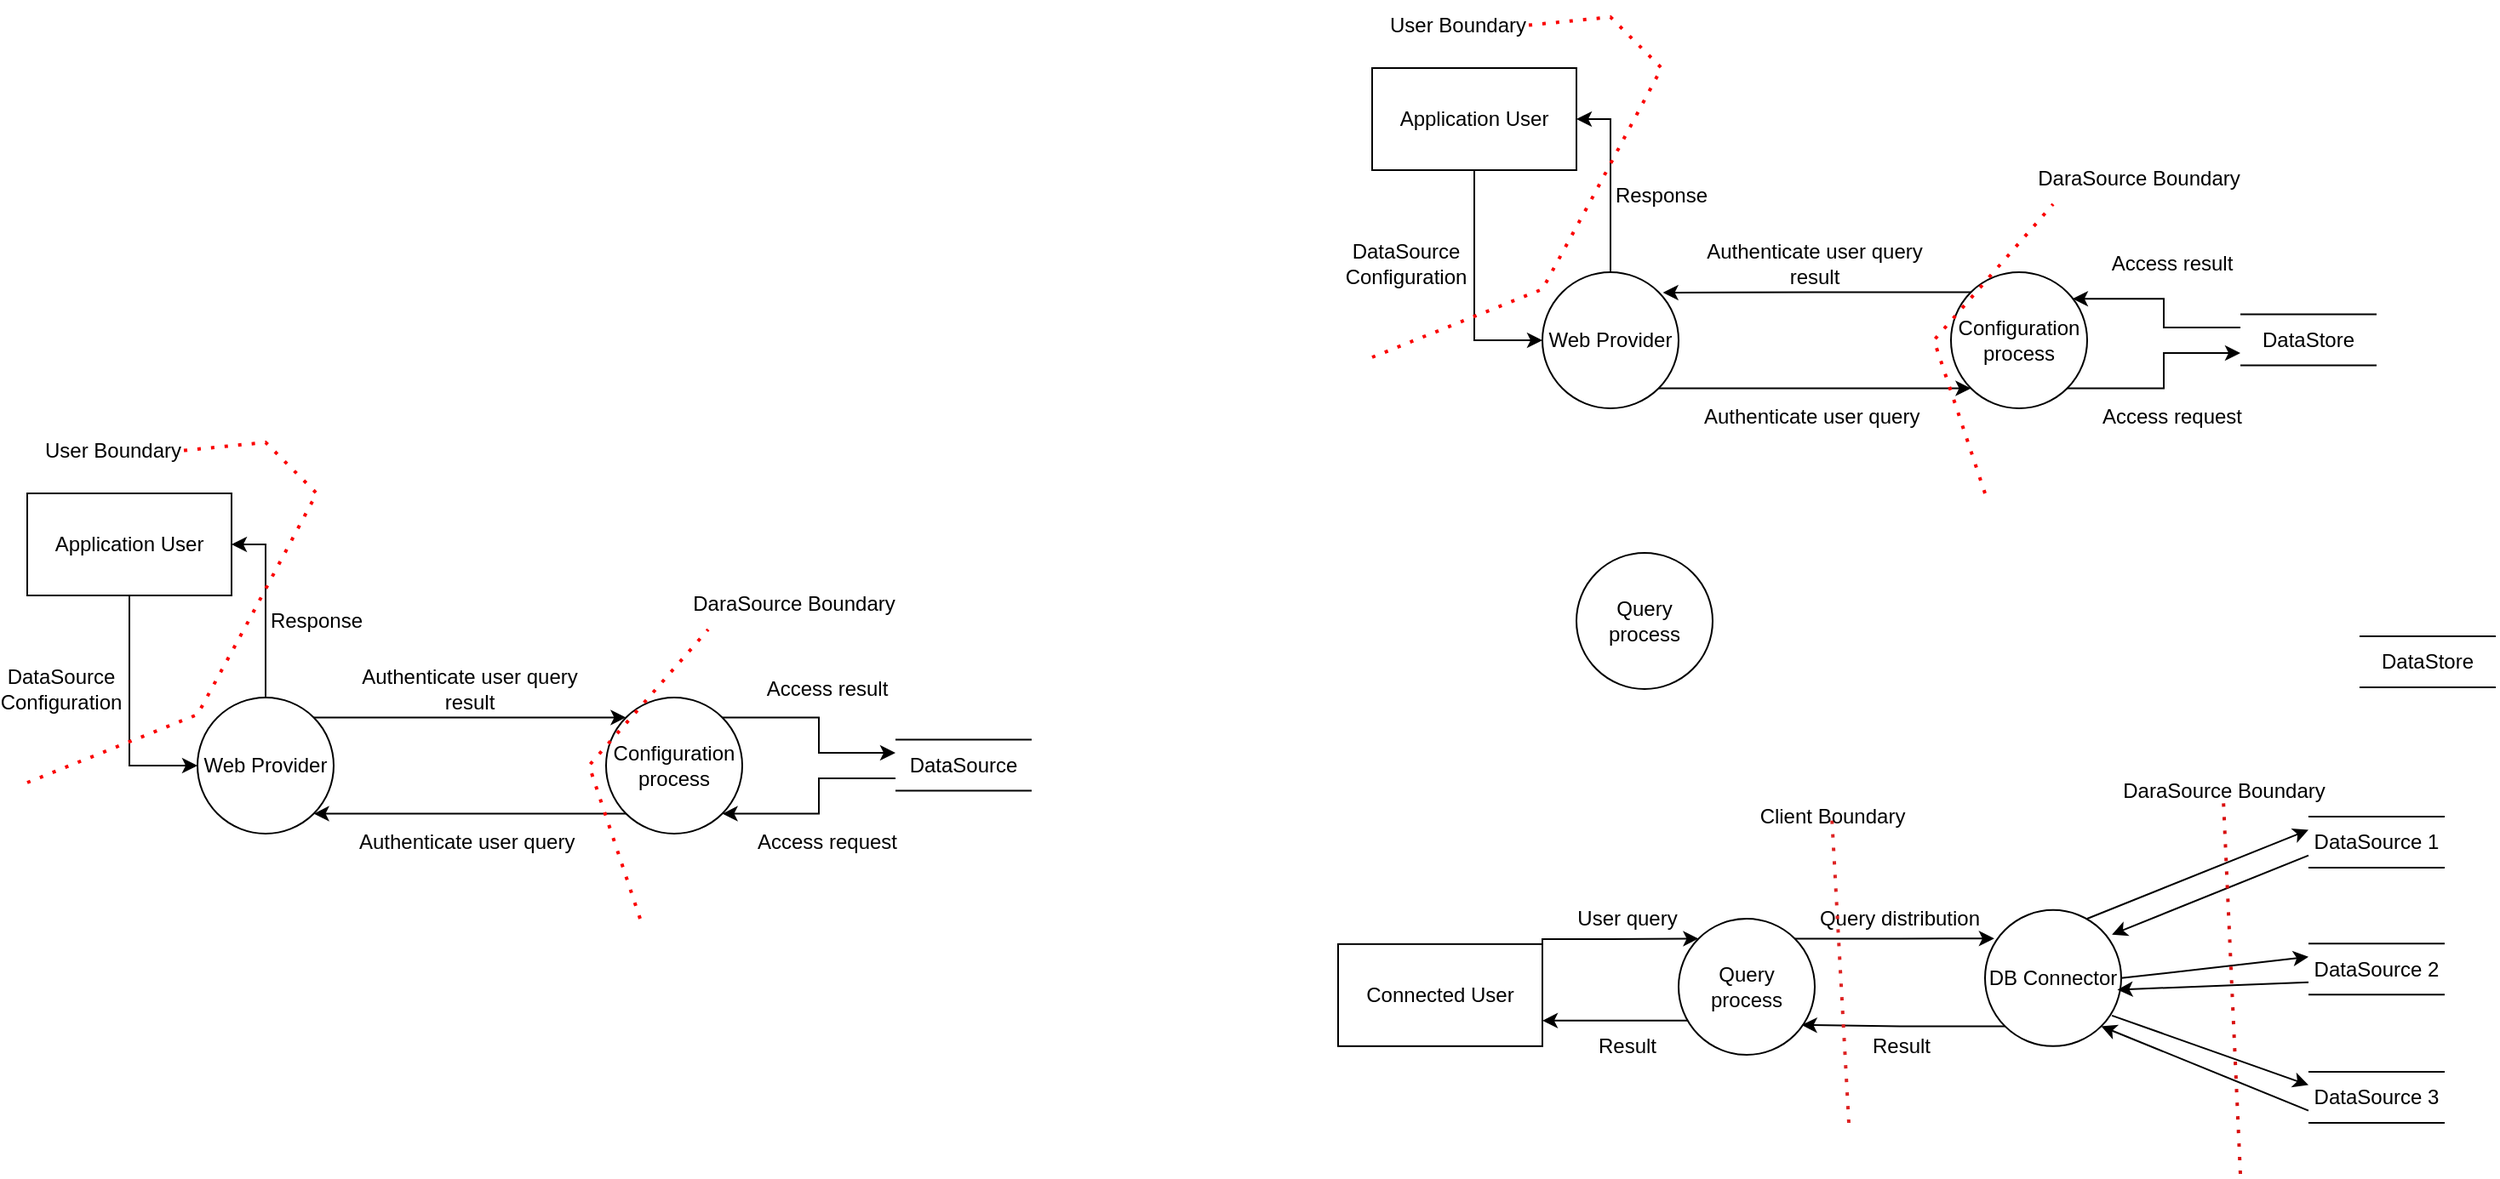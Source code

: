 <mxfile version="22.0.4" type="github">
  <diagram name="Page-1" id="KxxRQe7MvwTwxmULXc3m">
    <mxGraphModel dx="1221" dy="622" grid="1" gridSize="10" guides="1" tooltips="1" connect="1" arrows="1" fold="1" page="1" pageScale="1" pageWidth="827" pageHeight="1169" math="0" shadow="0">
      <root>
        <mxCell id="0" />
        <mxCell id="1" parent="0" />
        <mxCell id="5sAkKON1IDQy0JBUdRcq-104" style="edgeStyle=orthogonalEdgeStyle;rounded=0;orthogonalLoop=1;jettySize=auto;html=1;exitX=1;exitY=0.25;exitDx=0;exitDy=0;entryX=0;entryY=0;entryDx=0;entryDy=0;" parent="1" source="5sAkKON1IDQy0JBUdRcq-2" target="5sAkKON1IDQy0JBUdRcq-89" edge="1">
          <mxGeometry relative="1" as="geometry">
            <Array as="points">
              <mxPoint x="960" y="682" />
              <mxPoint x="1000" y="682" />
            </Array>
          </mxGeometry>
        </mxCell>
        <mxCell id="5sAkKON1IDQy0JBUdRcq-2" value="&lt;font&gt;Connected User&lt;/font&gt;" style="rounded=0;whiteSpace=wrap;html=1;fontFamily=Helvetica;" parent="1" vertex="1">
          <mxGeometry x="840" y="684.92" width="120" height="60" as="geometry" />
        </mxCell>
        <mxCell id="5sAkKON1IDQy0JBUdRcq-44" style="edgeStyle=orthogonalEdgeStyle;rounded=0;orthogonalLoop=1;jettySize=auto;html=1;entryX=0;entryY=0.5;entryDx=0;entryDy=0;fontFamily=Helvetica;" parent="1" source="5sAkKON1IDQy0JBUdRcq-45" target="5sAkKON1IDQy0JBUdRcq-48" edge="1">
          <mxGeometry relative="1" as="geometry">
            <Array as="points">
              <mxPoint x="130" y="580" />
            </Array>
          </mxGeometry>
        </mxCell>
        <mxCell id="5sAkKON1IDQy0JBUdRcq-45" value="&lt;font&gt;Application User&lt;/font&gt;" style="rounded=0;whiteSpace=wrap;html=1;fontFamily=Helvetica;" parent="1" vertex="1">
          <mxGeometry x="70" y="420" width="120" height="60" as="geometry" />
        </mxCell>
        <mxCell id="5sAkKON1IDQy0JBUdRcq-46" style="edgeStyle=orthogonalEdgeStyle;rounded=0;orthogonalLoop=1;jettySize=auto;html=1;exitX=1;exitY=0;exitDx=0;exitDy=0;entryX=0;entryY=0;entryDx=0;entryDy=0;fontFamily=Helvetica;" parent="1" source="5sAkKON1IDQy0JBUdRcq-48" target="5sAkKON1IDQy0JBUdRcq-52" edge="1">
          <mxGeometry relative="1" as="geometry" />
        </mxCell>
        <mxCell id="5sAkKON1IDQy0JBUdRcq-47" style="edgeStyle=orthogonalEdgeStyle;rounded=0;orthogonalLoop=1;jettySize=auto;html=1;entryX=1;entryY=0.5;entryDx=0;entryDy=0;fontFamily=Helvetica;" parent="1" source="5sAkKON1IDQy0JBUdRcq-48" target="5sAkKON1IDQy0JBUdRcq-45" edge="1">
          <mxGeometry relative="1" as="geometry" />
        </mxCell>
        <mxCell id="5sAkKON1IDQy0JBUdRcq-48" value="&lt;font&gt;Web Provider&lt;/font&gt;" style="ellipse;whiteSpace=wrap;html=1;aspect=fixed;fontFamily=Helvetica;" parent="1" vertex="1">
          <mxGeometry x="170" y="540" width="80" height="80" as="geometry" />
        </mxCell>
        <mxCell id="5sAkKON1IDQy0JBUdRcq-49" value="&lt;font&gt;DataSource&lt;br&gt;Configuration&lt;/font&gt;" style="text;html=1;strokeColor=none;fillColor=none;align=center;verticalAlign=middle;whiteSpace=wrap;rounded=0;fontFamily=Helvetica;" parent="1" vertex="1">
          <mxGeometry x="60" y="520" width="60" height="30" as="geometry" />
        </mxCell>
        <mxCell id="5sAkKON1IDQy0JBUdRcq-50" style="edgeStyle=orthogonalEdgeStyle;rounded=0;orthogonalLoop=1;jettySize=auto;html=1;exitX=0;exitY=1;exitDx=0;exitDy=0;entryX=1;entryY=1;entryDx=0;entryDy=0;fontFamily=Helvetica;" parent="1" source="5sAkKON1IDQy0JBUdRcq-52" target="5sAkKON1IDQy0JBUdRcq-48" edge="1">
          <mxGeometry relative="1" as="geometry" />
        </mxCell>
        <mxCell id="5sAkKON1IDQy0JBUdRcq-51" style="edgeStyle=orthogonalEdgeStyle;rounded=0;orthogonalLoop=1;jettySize=auto;html=1;exitX=1;exitY=0;exitDx=0;exitDy=0;entryX=0;entryY=0.25;entryDx=0;entryDy=0;fontFamily=Helvetica;" parent="1" source="5sAkKON1IDQy0JBUdRcq-52" target="5sAkKON1IDQy0JBUdRcq-59" edge="1">
          <mxGeometry relative="1" as="geometry" />
        </mxCell>
        <mxCell id="5sAkKON1IDQy0JBUdRcq-52" value="Сonfiguration process" style="ellipse;whiteSpace=wrap;html=1;aspect=fixed;fontFamily=Helvetica;" parent="1" vertex="1">
          <mxGeometry x="410" y="540" width="80" height="80" as="geometry" />
        </mxCell>
        <mxCell id="5sAkKON1IDQy0JBUdRcq-53" value="Authenticate user query result" style="text;html=1;strokeColor=none;fillColor=none;align=center;verticalAlign=middle;whiteSpace=wrap;rounded=0;fontFamily=Helvetica;" parent="1" vertex="1">
          <mxGeometry x="260" y="520" width="140" height="30" as="geometry" />
        </mxCell>
        <mxCell id="5sAkKON1IDQy0JBUdRcq-54" value="Authenticate user query&amp;nbsp;" style="text;html=1;strokeColor=none;fillColor=none;align=center;verticalAlign=middle;whiteSpace=wrap;rounded=0;fontFamily=Helvetica;" parent="1" vertex="1">
          <mxGeometry x="260" y="610" width="140" height="30" as="geometry" />
        </mxCell>
        <mxCell id="5sAkKON1IDQy0JBUdRcq-55" value="&lt;font&gt;Response&lt;/font&gt;" style="text;html=1;strokeColor=none;fillColor=none;align=center;verticalAlign=middle;whiteSpace=wrap;rounded=0;fontFamily=Helvetica;" parent="1" vertex="1">
          <mxGeometry x="170" y="480" width="140" height="30" as="geometry" />
        </mxCell>
        <mxCell id="5sAkKON1IDQy0JBUdRcq-56" value="" style="endArrow=none;html=1;rounded=0;fontFamily=Helvetica;" parent="1" edge="1">
          <mxGeometry width="50" height="50" relative="1" as="geometry">
            <mxPoint x="580" y="564.7" as="sourcePoint" />
            <mxPoint x="660" y="564.7" as="targetPoint" />
          </mxGeometry>
        </mxCell>
        <mxCell id="5sAkKON1IDQy0JBUdRcq-57" value="" style="endArrow=none;html=1;rounded=0;fontFamily=Helvetica;" parent="1" edge="1">
          <mxGeometry width="50" height="50" relative="1" as="geometry">
            <mxPoint x="580" y="594.7" as="sourcePoint" />
            <mxPoint x="660" y="594.7" as="targetPoint" />
          </mxGeometry>
        </mxCell>
        <mxCell id="5sAkKON1IDQy0JBUdRcq-58" style="edgeStyle=orthogonalEdgeStyle;rounded=0;orthogonalLoop=1;jettySize=auto;html=1;exitX=0;exitY=0.75;exitDx=0;exitDy=0;entryX=1;entryY=1;entryDx=0;entryDy=0;fontFamily=Helvetica;" parent="1" source="5sAkKON1IDQy0JBUdRcq-59" target="5sAkKON1IDQy0JBUdRcq-52" edge="1">
          <mxGeometry relative="1" as="geometry" />
        </mxCell>
        <mxCell id="5sAkKON1IDQy0JBUdRcq-59" value="DataSource" style="text;html=1;strokeColor=none;fillColor=none;align=center;verticalAlign=middle;whiteSpace=wrap;rounded=0;fontFamily=Helvetica;" parent="1" vertex="1">
          <mxGeometry x="580" y="565" width="80" height="30" as="geometry" />
        </mxCell>
        <mxCell id="5sAkKON1IDQy0JBUdRcq-60" value="Access request" style="text;html=1;strokeColor=none;fillColor=none;align=center;verticalAlign=middle;whiteSpace=wrap;rounded=0;fontFamily=Helvetica;" parent="1" vertex="1">
          <mxGeometry x="470" y="610" width="140" height="30" as="geometry" />
        </mxCell>
        <mxCell id="5sAkKON1IDQy0JBUdRcq-61" value="Access result" style="text;html=1;strokeColor=none;fillColor=none;align=center;verticalAlign=middle;whiteSpace=wrap;rounded=0;fontFamily=Helvetica;" parent="1" vertex="1">
          <mxGeometry x="470" y="520" width="140" height="30" as="geometry" />
        </mxCell>
        <mxCell id="5sAkKON1IDQy0JBUdRcq-62" value="" style="endArrow=none;dashed=1;html=1;dashPattern=1 3;strokeWidth=2;rounded=0;strokeColor=#fa0000;" parent="1" edge="1">
          <mxGeometry width="50" height="50" relative="1" as="geometry">
            <mxPoint x="70" y="590" as="sourcePoint" />
            <mxPoint x="160" y="395" as="targetPoint" />
            <Array as="points">
              <mxPoint x="170" y="550" />
              <mxPoint x="200" y="495" />
              <mxPoint x="240" y="420" />
              <mxPoint x="210" y="390" />
            </Array>
          </mxGeometry>
        </mxCell>
        <mxCell id="5sAkKON1IDQy0JBUdRcq-63" value="DaraSource Boundary&lt;br&gt;" style="text;html=1;align=center;verticalAlign=middle;resizable=0;points=[];autosize=1;strokeColor=none;fillColor=none;" parent="1" vertex="1">
          <mxGeometry x="450" y="470" width="140" height="30" as="geometry" />
        </mxCell>
        <mxCell id="5sAkKON1IDQy0JBUdRcq-64" value="" style="endArrow=none;dashed=1;html=1;dashPattern=1 3;strokeWidth=2;rounded=0;strokeColor=#fa0000;" parent="1" edge="1">
          <mxGeometry width="50" height="50" relative="1" as="geometry">
            <mxPoint x="430" y="670" as="sourcePoint" />
            <mxPoint x="470" y="500" as="targetPoint" />
            <Array as="points">
              <mxPoint x="400" y="580" />
            </Array>
          </mxGeometry>
        </mxCell>
        <mxCell id="5sAkKON1IDQy0JBUdRcq-65" value="User Boundary" style="text;html=1;align=center;verticalAlign=middle;resizable=0;points=[];autosize=1;strokeColor=none;fillColor=none;" parent="1" vertex="1">
          <mxGeometry x="70" y="380" width="100" height="30" as="geometry" />
        </mxCell>
        <mxCell id="5sAkKON1IDQy0JBUdRcq-66" style="edgeStyle=orthogonalEdgeStyle;rounded=0;orthogonalLoop=1;jettySize=auto;html=1;entryX=0;entryY=0.5;entryDx=0;entryDy=0;fontFamily=Helvetica;" parent="1" source="5sAkKON1IDQy0JBUdRcq-67" target="5sAkKON1IDQy0JBUdRcq-70" edge="1">
          <mxGeometry relative="1" as="geometry">
            <Array as="points">
              <mxPoint x="920" y="330" />
            </Array>
          </mxGeometry>
        </mxCell>
        <mxCell id="5sAkKON1IDQy0JBUdRcq-67" value="&lt;font&gt;Application User&lt;/font&gt;" style="rounded=0;whiteSpace=wrap;html=1;fontFamily=Helvetica;" parent="1" vertex="1">
          <mxGeometry x="860" y="170" width="120" height="60" as="geometry" />
        </mxCell>
        <mxCell id="5sAkKON1IDQy0JBUdRcq-68" style="edgeStyle=orthogonalEdgeStyle;rounded=0;orthogonalLoop=1;jettySize=auto;html=1;exitX=0;exitY=0;exitDx=0;exitDy=0;entryX=0.885;entryY=0.15;entryDx=0;entryDy=0;fontFamily=Helvetica;entryPerimeter=0;" parent="1" source="5sAkKON1IDQy0JBUdRcq-74" target="5sAkKON1IDQy0JBUdRcq-70" edge="1">
          <mxGeometry relative="1" as="geometry" />
        </mxCell>
        <mxCell id="5sAkKON1IDQy0JBUdRcq-69" style="edgeStyle=orthogonalEdgeStyle;rounded=0;orthogonalLoop=1;jettySize=auto;html=1;entryX=1;entryY=0.5;entryDx=0;entryDy=0;fontFamily=Helvetica;" parent="1" source="5sAkKON1IDQy0JBUdRcq-70" target="5sAkKON1IDQy0JBUdRcq-67" edge="1">
          <mxGeometry relative="1" as="geometry" />
        </mxCell>
        <mxCell id="5sAkKON1IDQy0JBUdRcq-70" value="&lt;font&gt;Web Provider&lt;/font&gt;" style="ellipse;whiteSpace=wrap;html=1;aspect=fixed;fontFamily=Helvetica;" parent="1" vertex="1">
          <mxGeometry x="960" y="290" width="80" height="80" as="geometry" />
        </mxCell>
        <mxCell id="5sAkKON1IDQy0JBUdRcq-71" value="&lt;font&gt;DataSource&lt;br&gt;Configuration&lt;/font&gt;" style="text;html=1;strokeColor=none;fillColor=none;align=center;verticalAlign=middle;whiteSpace=wrap;rounded=0;fontFamily=Helvetica;" parent="1" vertex="1">
          <mxGeometry x="850" y="270" width="60" height="30" as="geometry" />
        </mxCell>
        <mxCell id="5sAkKON1IDQy0JBUdRcq-72" style="edgeStyle=orthogonalEdgeStyle;rounded=0;orthogonalLoop=1;jettySize=auto;html=1;exitX=1;exitY=1;exitDx=0;exitDy=0;entryX=0;entryY=1;entryDx=0;entryDy=0;fontFamily=Helvetica;" parent="1" source="5sAkKON1IDQy0JBUdRcq-70" target="5sAkKON1IDQy0JBUdRcq-74" edge="1">
          <mxGeometry relative="1" as="geometry" />
        </mxCell>
        <mxCell id="5sAkKON1IDQy0JBUdRcq-73" style="edgeStyle=orthogonalEdgeStyle;rounded=0;orthogonalLoop=1;jettySize=auto;html=1;exitX=0;exitY=0.25;exitDx=0;exitDy=0;entryX=0.893;entryY=0.195;entryDx=0;entryDy=0;fontFamily=Helvetica;entryPerimeter=0;" parent="1" source="5sAkKON1IDQy0JBUdRcq-81" target="5sAkKON1IDQy0JBUdRcq-74" edge="1">
          <mxGeometry relative="1" as="geometry" />
        </mxCell>
        <mxCell id="5sAkKON1IDQy0JBUdRcq-74" value="Сonfiguration process" style="ellipse;whiteSpace=wrap;html=1;aspect=fixed;fontFamily=Helvetica;" parent="1" vertex="1">
          <mxGeometry x="1200" y="290" width="80" height="80" as="geometry" />
        </mxCell>
        <mxCell id="5sAkKON1IDQy0JBUdRcq-75" value="Authenticate user query result" style="text;html=1;strokeColor=none;fillColor=none;align=center;verticalAlign=middle;whiteSpace=wrap;rounded=0;fontFamily=Helvetica;" parent="1" vertex="1">
          <mxGeometry x="1050" y="270" width="140" height="30" as="geometry" />
        </mxCell>
        <mxCell id="5sAkKON1IDQy0JBUdRcq-76" value="Authenticate user query&amp;nbsp;" style="text;html=1;strokeColor=none;fillColor=none;align=center;verticalAlign=middle;whiteSpace=wrap;rounded=0;fontFamily=Helvetica;" parent="1" vertex="1">
          <mxGeometry x="1050" y="360" width="140" height="30" as="geometry" />
        </mxCell>
        <mxCell id="5sAkKON1IDQy0JBUdRcq-77" value="&lt;font&gt;Response&lt;/font&gt;" style="text;html=1;strokeColor=none;fillColor=none;align=center;verticalAlign=middle;whiteSpace=wrap;rounded=0;fontFamily=Helvetica;" parent="1" vertex="1">
          <mxGeometry x="960" y="230" width="140" height="30" as="geometry" />
        </mxCell>
        <mxCell id="5sAkKON1IDQy0JBUdRcq-78" value="" style="endArrow=none;html=1;rounded=0;fontFamily=Helvetica;" parent="1" edge="1">
          <mxGeometry width="50" height="50" relative="1" as="geometry">
            <mxPoint x="1370" y="314.7" as="sourcePoint" />
            <mxPoint x="1450" y="314.7" as="targetPoint" />
          </mxGeometry>
        </mxCell>
        <mxCell id="5sAkKON1IDQy0JBUdRcq-79" value="" style="endArrow=none;html=1;rounded=0;fontFamily=Helvetica;" parent="1" edge="1">
          <mxGeometry width="50" height="50" relative="1" as="geometry">
            <mxPoint x="1370" y="344.7" as="sourcePoint" />
            <mxPoint x="1450" y="344.7" as="targetPoint" />
          </mxGeometry>
        </mxCell>
        <mxCell id="5sAkKON1IDQy0JBUdRcq-80" style="edgeStyle=orthogonalEdgeStyle;rounded=0;orthogonalLoop=1;jettySize=auto;html=1;exitX=1;exitY=1;exitDx=0;exitDy=0;fontFamily=Helvetica;entryX=0;entryY=0.75;entryDx=0;entryDy=0;" parent="1" source="5sAkKON1IDQy0JBUdRcq-74" target="5sAkKON1IDQy0JBUdRcq-81" edge="1">
          <mxGeometry relative="1" as="geometry">
            <mxPoint x="1380" y="350" as="targetPoint" />
          </mxGeometry>
        </mxCell>
        <mxCell id="5sAkKON1IDQy0JBUdRcq-81" value="DataStore" style="text;html=1;strokeColor=none;fillColor=none;align=center;verticalAlign=middle;whiteSpace=wrap;rounded=0;fontFamily=Helvetica;" parent="1" vertex="1">
          <mxGeometry x="1370" y="315" width="80" height="30" as="geometry" />
        </mxCell>
        <mxCell id="5sAkKON1IDQy0JBUdRcq-82" value="Access request" style="text;html=1;strokeColor=none;fillColor=none;align=center;verticalAlign=middle;whiteSpace=wrap;rounded=0;fontFamily=Helvetica;" parent="1" vertex="1">
          <mxGeometry x="1260" y="360" width="140" height="30" as="geometry" />
        </mxCell>
        <mxCell id="5sAkKON1IDQy0JBUdRcq-83" value="Access result" style="text;html=1;strokeColor=none;fillColor=none;align=center;verticalAlign=middle;whiteSpace=wrap;rounded=0;fontFamily=Helvetica;" parent="1" vertex="1">
          <mxGeometry x="1260" y="270" width="140" height="30" as="geometry" />
        </mxCell>
        <mxCell id="5sAkKON1IDQy0JBUdRcq-84" value="" style="endArrow=none;dashed=1;html=1;dashPattern=1 3;strokeWidth=2;rounded=0;strokeColor=#fa0000;" parent="1" edge="1">
          <mxGeometry width="50" height="50" relative="1" as="geometry">
            <mxPoint x="860" y="340" as="sourcePoint" />
            <mxPoint x="950" y="145" as="targetPoint" />
            <Array as="points">
              <mxPoint x="960" y="300" />
              <mxPoint x="990" y="245" />
              <mxPoint x="1030" y="170" />
              <mxPoint x="1000" y="140" />
            </Array>
          </mxGeometry>
        </mxCell>
        <mxCell id="5sAkKON1IDQy0JBUdRcq-85" value="DaraSource Boundary&lt;br&gt;" style="text;html=1;align=center;verticalAlign=middle;resizable=0;points=[];autosize=1;strokeColor=none;fillColor=none;" parent="1" vertex="1">
          <mxGeometry x="1240" y="220" width="140" height="30" as="geometry" />
        </mxCell>
        <mxCell id="5sAkKON1IDQy0JBUdRcq-86" value="" style="endArrow=none;dashed=1;html=1;dashPattern=1 3;strokeWidth=2;rounded=0;strokeColor=#fa0000;" parent="1" edge="1">
          <mxGeometry width="50" height="50" relative="1" as="geometry">
            <mxPoint x="1220" y="420" as="sourcePoint" />
            <mxPoint x="1260" y="250" as="targetPoint" />
            <Array as="points">
              <mxPoint x="1190" y="330" />
            </Array>
          </mxGeometry>
        </mxCell>
        <mxCell id="5sAkKON1IDQy0JBUdRcq-87" value="User Boundary" style="text;html=1;align=center;verticalAlign=middle;resizable=0;points=[];autosize=1;strokeColor=none;fillColor=none;" parent="1" vertex="1">
          <mxGeometry x="860" y="130" width="100" height="30" as="geometry" />
        </mxCell>
        <mxCell id="5sAkKON1IDQy0JBUdRcq-88" value="&lt;font&gt;DB Connector&lt;/font&gt;" style="ellipse;whiteSpace=wrap;html=1;aspect=fixed;fontFamily=Helvetica;" parent="1" vertex="1">
          <mxGeometry x="1220" y="664.92" width="80" height="80" as="geometry" />
        </mxCell>
        <mxCell id="5sAkKON1IDQy0JBUdRcq-110" style="edgeStyle=orthogonalEdgeStyle;rounded=0;orthogonalLoop=1;jettySize=auto;html=1;exitX=0;exitY=1;exitDx=0;exitDy=0;entryX=1;entryY=0.75;entryDx=0;entryDy=0;" parent="1" source="5sAkKON1IDQy0JBUdRcq-89" target="5sAkKON1IDQy0JBUdRcq-2" edge="1">
          <mxGeometry relative="1" as="geometry">
            <Array as="points">
              <mxPoint x="1052" y="730" />
            </Array>
          </mxGeometry>
        </mxCell>
        <mxCell id="5sAkKON1IDQy0JBUdRcq-89" value="Query process" style="ellipse;whiteSpace=wrap;html=1;aspect=fixed;fontFamily=Helvetica;" parent="1" vertex="1">
          <mxGeometry x="1040" y="670" width="80" height="80" as="geometry" />
        </mxCell>
        <mxCell id="5sAkKON1IDQy0JBUdRcq-91" value="" style="endArrow=none;html=1;rounded=0;fontFamily=Helvetica;" parent="1" edge="1">
          <mxGeometry width="50" height="50" relative="1" as="geometry">
            <mxPoint x="1440" y="504.0" as="sourcePoint" />
            <mxPoint x="1520" y="504.0" as="targetPoint" />
          </mxGeometry>
        </mxCell>
        <mxCell id="5sAkKON1IDQy0JBUdRcq-92" value="" style="endArrow=none;html=1;rounded=0;fontFamily=Helvetica;" parent="1" edge="1">
          <mxGeometry width="50" height="50" relative="1" as="geometry">
            <mxPoint x="1440" y="534" as="sourcePoint" />
            <mxPoint x="1520" y="534" as="targetPoint" />
          </mxGeometry>
        </mxCell>
        <mxCell id="5sAkKON1IDQy0JBUdRcq-93" value="DataStore" style="text;html=1;strokeColor=none;fillColor=none;align=center;verticalAlign=middle;whiteSpace=wrap;rounded=0;fontFamily=Helvetica;" parent="1" vertex="1">
          <mxGeometry x="1440" y="504.3" width="80" height="30" as="geometry" />
        </mxCell>
        <mxCell id="5sAkKON1IDQy0JBUdRcq-94" value="" style="endArrow=none;html=1;rounded=0;fontFamily=Helvetica;" parent="1" edge="1">
          <mxGeometry width="50" height="50" relative="1" as="geometry">
            <mxPoint x="1410" y="684.62" as="sourcePoint" />
            <mxPoint x="1490" y="684.62" as="targetPoint" />
          </mxGeometry>
        </mxCell>
        <mxCell id="5sAkKON1IDQy0JBUdRcq-95" value="" style="endArrow=none;html=1;rounded=0;fontFamily=Helvetica;" parent="1" edge="1">
          <mxGeometry width="50" height="50" relative="1" as="geometry">
            <mxPoint x="1410" y="714.62" as="sourcePoint" />
            <mxPoint x="1490" y="714.62" as="targetPoint" />
          </mxGeometry>
        </mxCell>
        <mxCell id="5sAkKON1IDQy0JBUdRcq-96" value="DataSource 2" style="text;html=1;strokeColor=none;fillColor=none;align=center;verticalAlign=middle;whiteSpace=wrap;rounded=0;fontFamily=Helvetica;" parent="1" vertex="1">
          <mxGeometry x="1410" y="684.92" width="80" height="30" as="geometry" />
        </mxCell>
        <mxCell id="5sAkKON1IDQy0JBUdRcq-97" value="" style="endArrow=none;html=1;rounded=0;fontFamily=Helvetica;" parent="1" edge="1">
          <mxGeometry width="50" height="50" relative="1" as="geometry">
            <mxPoint x="1410" y="610" as="sourcePoint" />
            <mxPoint x="1490" y="610" as="targetPoint" />
          </mxGeometry>
        </mxCell>
        <mxCell id="5sAkKON1IDQy0JBUdRcq-98" value="" style="endArrow=none;html=1;rounded=0;fontFamily=Helvetica;" parent="1" edge="1">
          <mxGeometry width="50" height="50" relative="1" as="geometry">
            <mxPoint x="1410" y="640" as="sourcePoint" />
            <mxPoint x="1490" y="640" as="targetPoint" />
          </mxGeometry>
        </mxCell>
        <mxCell id="5sAkKON1IDQy0JBUdRcq-99" value="DataSource 1" style="text;html=1;strokeColor=none;fillColor=none;align=center;verticalAlign=middle;whiteSpace=wrap;rounded=0;fontFamily=Helvetica;" parent="1" vertex="1">
          <mxGeometry x="1410" y="610.3" width="80" height="30" as="geometry" />
        </mxCell>
        <mxCell id="5sAkKON1IDQy0JBUdRcq-100" value="Query process" style="ellipse;whiteSpace=wrap;html=1;aspect=fixed;fontFamily=Helvetica;" parent="1" vertex="1">
          <mxGeometry x="980" y="455" width="80" height="80" as="geometry" />
        </mxCell>
        <mxCell id="5sAkKON1IDQy0JBUdRcq-101" value="" style="endArrow=none;html=1;rounded=0;fontFamily=Helvetica;" parent="1" edge="1">
          <mxGeometry width="50" height="50" relative="1" as="geometry">
            <mxPoint x="1410" y="760" as="sourcePoint" />
            <mxPoint x="1490" y="760" as="targetPoint" />
          </mxGeometry>
        </mxCell>
        <mxCell id="5sAkKON1IDQy0JBUdRcq-102" value="" style="endArrow=none;html=1;rounded=0;fontFamily=Helvetica;" parent="1" edge="1">
          <mxGeometry width="50" height="50" relative="1" as="geometry">
            <mxPoint x="1410" y="790" as="sourcePoint" />
            <mxPoint x="1490" y="790" as="targetPoint" />
          </mxGeometry>
        </mxCell>
        <mxCell id="5sAkKON1IDQy0JBUdRcq-103" value="DataSource 3" style="text;html=1;strokeColor=none;fillColor=none;align=center;verticalAlign=middle;whiteSpace=wrap;rounded=0;fontFamily=Helvetica;" parent="1" vertex="1">
          <mxGeometry x="1410" y="760.3" width="80" height="30" as="geometry" />
        </mxCell>
        <mxCell id="5sAkKON1IDQy0JBUdRcq-105" value="User query" style="text;html=1;strokeColor=none;fillColor=none;align=center;verticalAlign=middle;whiteSpace=wrap;rounded=0;fontFamily=Helvetica;" parent="1" vertex="1">
          <mxGeometry x="940" y="654.92" width="140" height="30" as="geometry" />
        </mxCell>
        <mxCell id="5sAkKON1IDQy0JBUdRcq-106" style="edgeStyle=orthogonalEdgeStyle;rounded=0;orthogonalLoop=1;jettySize=auto;html=1;exitX=1;exitY=0;exitDx=0;exitDy=0;entryX=0.068;entryY=0.209;entryDx=0;entryDy=0;entryPerimeter=0;" parent="1" source="5sAkKON1IDQy0JBUdRcq-89" target="5sAkKON1IDQy0JBUdRcq-88" edge="1">
          <mxGeometry relative="1" as="geometry" />
        </mxCell>
        <mxCell id="5sAkKON1IDQy0JBUdRcq-107" value="Query distribution" style="text;html=1;strokeColor=none;fillColor=none;align=center;verticalAlign=middle;whiteSpace=wrap;rounded=0;fontFamily=Helvetica;" parent="1" vertex="1">
          <mxGeometry x="1100" y="654.92" width="140" height="30" as="geometry" />
        </mxCell>
        <mxCell id="5sAkKON1IDQy0JBUdRcq-111" style="edgeStyle=orthogonalEdgeStyle;rounded=0;orthogonalLoop=1;jettySize=auto;html=1;exitX=0;exitY=1;exitDx=0;exitDy=0;entryX=0.904;entryY=0.781;entryDx=0;entryDy=0;entryPerimeter=0;" parent="1" source="5sAkKON1IDQy0JBUdRcq-88" target="5sAkKON1IDQy0JBUdRcq-89" edge="1">
          <mxGeometry relative="1" as="geometry" />
        </mxCell>
        <mxCell id="5sAkKON1IDQy0JBUdRcq-112" value="Result" style="text;html=1;strokeColor=none;fillColor=none;align=center;verticalAlign=middle;whiteSpace=wrap;rounded=0;fontFamily=Helvetica;" parent="1" vertex="1">
          <mxGeometry x="1101" y="730" width="140" height="30" as="geometry" />
        </mxCell>
        <mxCell id="5sAkKON1IDQy0JBUdRcq-114" value="Result" style="text;html=1;strokeColor=none;fillColor=none;align=center;verticalAlign=middle;whiteSpace=wrap;rounded=0;fontFamily=Helvetica;" parent="1" vertex="1">
          <mxGeometry x="940" y="730.3" width="140" height="30" as="geometry" />
        </mxCell>
        <mxCell id="5sAkKON1IDQy0JBUdRcq-115" value="" style="endArrow=classic;html=1;rounded=0;entryX=0;entryY=0.25;entryDx=0;entryDy=0;" parent="1" target="5sAkKON1IDQy0JBUdRcq-99" edge="1">
          <mxGeometry width="50" height="50" relative="1" as="geometry">
            <mxPoint x="1280" y="670" as="sourcePoint" />
            <mxPoint x="1300" y="630" as="targetPoint" />
          </mxGeometry>
        </mxCell>
        <mxCell id="5sAkKON1IDQy0JBUdRcq-118" value="" style="endArrow=classic;html=1;rounded=0;entryX=0.972;entryY=0.585;entryDx=0;entryDy=0;exitX=0;exitY=0.75;exitDx=0;exitDy=0;entryPerimeter=0;" parent="1" source="5sAkKON1IDQy0JBUdRcq-96" target="5sAkKON1IDQy0JBUdRcq-88" edge="1">
          <mxGeometry width="50" height="50" relative="1" as="geometry">
            <mxPoint x="1435.68" y="726.12" as="sourcePoint" />
            <mxPoint x="1330.0" y="730.3" as="targetPoint" />
          </mxGeometry>
        </mxCell>
        <mxCell id="5sAkKON1IDQy0JBUdRcq-119" value="" style="endArrow=classic;html=1;rounded=0;entryX=0.932;entryY=0.18;entryDx=0;entryDy=0;entryPerimeter=0;exitX=0;exitY=0.75;exitDx=0;exitDy=0;" parent="1" source="5sAkKON1IDQy0JBUdRcq-99" target="5sAkKON1IDQy0JBUdRcq-88" edge="1">
          <mxGeometry width="50" height="50" relative="1" as="geometry">
            <mxPoint x="1300" y="690" as="sourcePoint" />
            <mxPoint x="1430" y="638" as="targetPoint" />
          </mxGeometry>
        </mxCell>
        <mxCell id="5sAkKON1IDQy0JBUdRcq-120" value="" style="endArrow=classic;html=1;rounded=0;entryX=0;entryY=0.25;entryDx=0;entryDy=0;exitX=1;exitY=0.5;exitDx=0;exitDy=0;" parent="1" source="5sAkKON1IDQy0JBUdRcq-88" target="5sAkKON1IDQy0JBUdRcq-96" edge="1">
          <mxGeometry width="50" height="50" relative="1" as="geometry">
            <mxPoint x="1310" y="700" as="sourcePoint" />
            <mxPoint x="1440" y="648" as="targetPoint" />
          </mxGeometry>
        </mxCell>
        <mxCell id="5sAkKON1IDQy0JBUdRcq-121" value="" style="endArrow=classic;html=1;rounded=0;entryX=0;entryY=0.25;entryDx=0;entryDy=0;exitX=0.932;exitY=0.775;exitDx=0;exitDy=0;exitPerimeter=0;" parent="1" source="5sAkKON1IDQy0JBUdRcq-88" target="5sAkKON1IDQy0JBUdRcq-103" edge="1">
          <mxGeometry width="50" height="50" relative="1" as="geometry">
            <mxPoint x="1320" y="710" as="sourcePoint" />
            <mxPoint x="1450" y="658" as="targetPoint" />
          </mxGeometry>
        </mxCell>
        <mxCell id="5sAkKON1IDQy0JBUdRcq-122" value="" style="endArrow=classic;html=1;rounded=0;entryX=1;entryY=1;entryDx=0;entryDy=0;exitX=0;exitY=0.75;exitDx=0;exitDy=0;" parent="1" source="5sAkKON1IDQy0JBUdRcq-103" target="5sAkKON1IDQy0JBUdRcq-88" edge="1">
          <mxGeometry width="50" height="50" relative="1" as="geometry">
            <mxPoint x="1330" y="720" as="sourcePoint" />
            <mxPoint x="1460" y="668" as="targetPoint" />
          </mxGeometry>
        </mxCell>
        <mxCell id="5sAkKON1IDQy0JBUdRcq-125" value="" style="endArrow=none;dashed=1;html=1;dashPattern=1 3;strokeWidth=2;rounded=0;strokeColor=#d80e0e;" parent="1" edge="1">
          <mxGeometry width="50" height="50" relative="1" as="geometry">
            <mxPoint x="1370" y="820" as="sourcePoint" />
            <mxPoint x="1360" y="600" as="targetPoint" />
          </mxGeometry>
        </mxCell>
        <mxCell id="5sAkKON1IDQy0JBUdRcq-126" value="" style="endArrow=none;dashed=1;html=1;dashPattern=1 3;strokeWidth=2;rounded=0;strokeColor=#dd2222;" parent="1" edge="1">
          <mxGeometry width="50" height="50" relative="1" as="geometry">
            <mxPoint x="1140" y="790" as="sourcePoint" />
            <mxPoint x="1130" y="610" as="targetPoint" />
          </mxGeometry>
        </mxCell>
        <mxCell id="5sAkKON1IDQy0JBUdRcq-127" value="DaraSource Boundary&lt;br&gt;" style="text;html=1;align=center;verticalAlign=middle;resizable=0;points=[];autosize=1;strokeColor=none;fillColor=none;" parent="1" vertex="1">
          <mxGeometry x="1290" y="580" width="140" height="30" as="geometry" />
        </mxCell>
        <mxCell id="5sAkKON1IDQy0JBUdRcq-128" value="Client Boundary" style="text;html=1;align=center;verticalAlign=middle;resizable=0;points=[];autosize=1;strokeColor=none;fillColor=none;" parent="1" vertex="1">
          <mxGeometry x="1075" y="595" width="110" height="30" as="geometry" />
        </mxCell>
      </root>
    </mxGraphModel>
  </diagram>
</mxfile>
